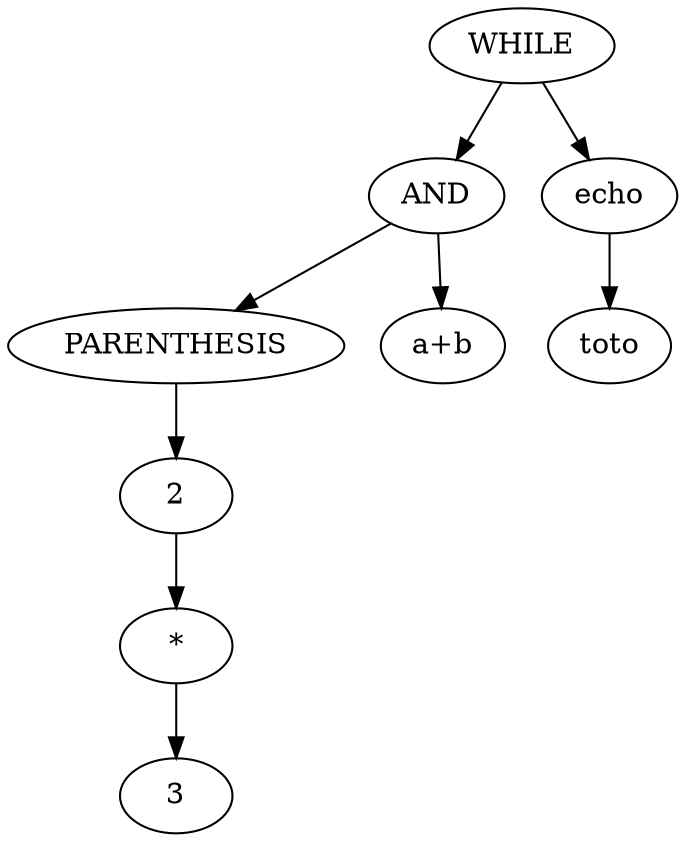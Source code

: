 digraph AST {
	node_0x5564cb8e8540 [label=WHILE];
	node_0x5564cb8e8930 [label=AND];
	node_0x5564cb8e8540 -> node_0x5564cb8e8930;
	node_0x5564cb8e8730 [label=PARENTHESIS];
	node_0x5564cb8e8930 -> node_0x5564cb8e8730;
	node_0x5564cb8e8800 [label="2"];
	node_0x5564cb8e8730 -> node_0x5564cb8e8800;
	node_0x5564cb8e8820 [label="*"];
	node_0x5564cb8e8800 -> node_0x5564cb8e8820;
	node_0x5564cb8e8840 [label="3"];
	node_0x5564cb8e8820 -> node_0x5564cb8e8840;
	node_0x5564cb8e86d0 [label="a+b"];
	node_0x5564cb8e8930 -> node_0x5564cb8e86d0;
	node_0x5564cb8e89c0 [label="echo"];
	node_0x5564cb8e8540 -> node_0x5564cb8e89c0;
	node_0x5564cb8e89e0 [label="toto"];
	node_0x5564cb8e89c0 -> node_0x5564cb8e89e0;
}

